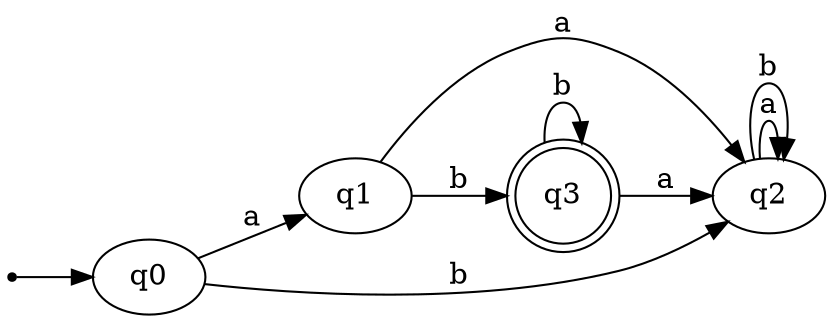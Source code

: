 digraph{
    rankdir=LR;
    inic[shape=point];

    inic->q0;

    q0->q1 [label="a"];
    q0->q2 [label="b"];
    q1->q2 [label="a"];
    q1->q3 [label="b"];
    q2->q2 [label="a"];
    q2->q2 [label="b"];
    q3->q2 [label="a"];
    q3->q3 [label="b"];

    q3[shape=doublecircle];
}
//State q0: {0}

//State q1: {1}

//State q2: {2}

//State q3: {3}
